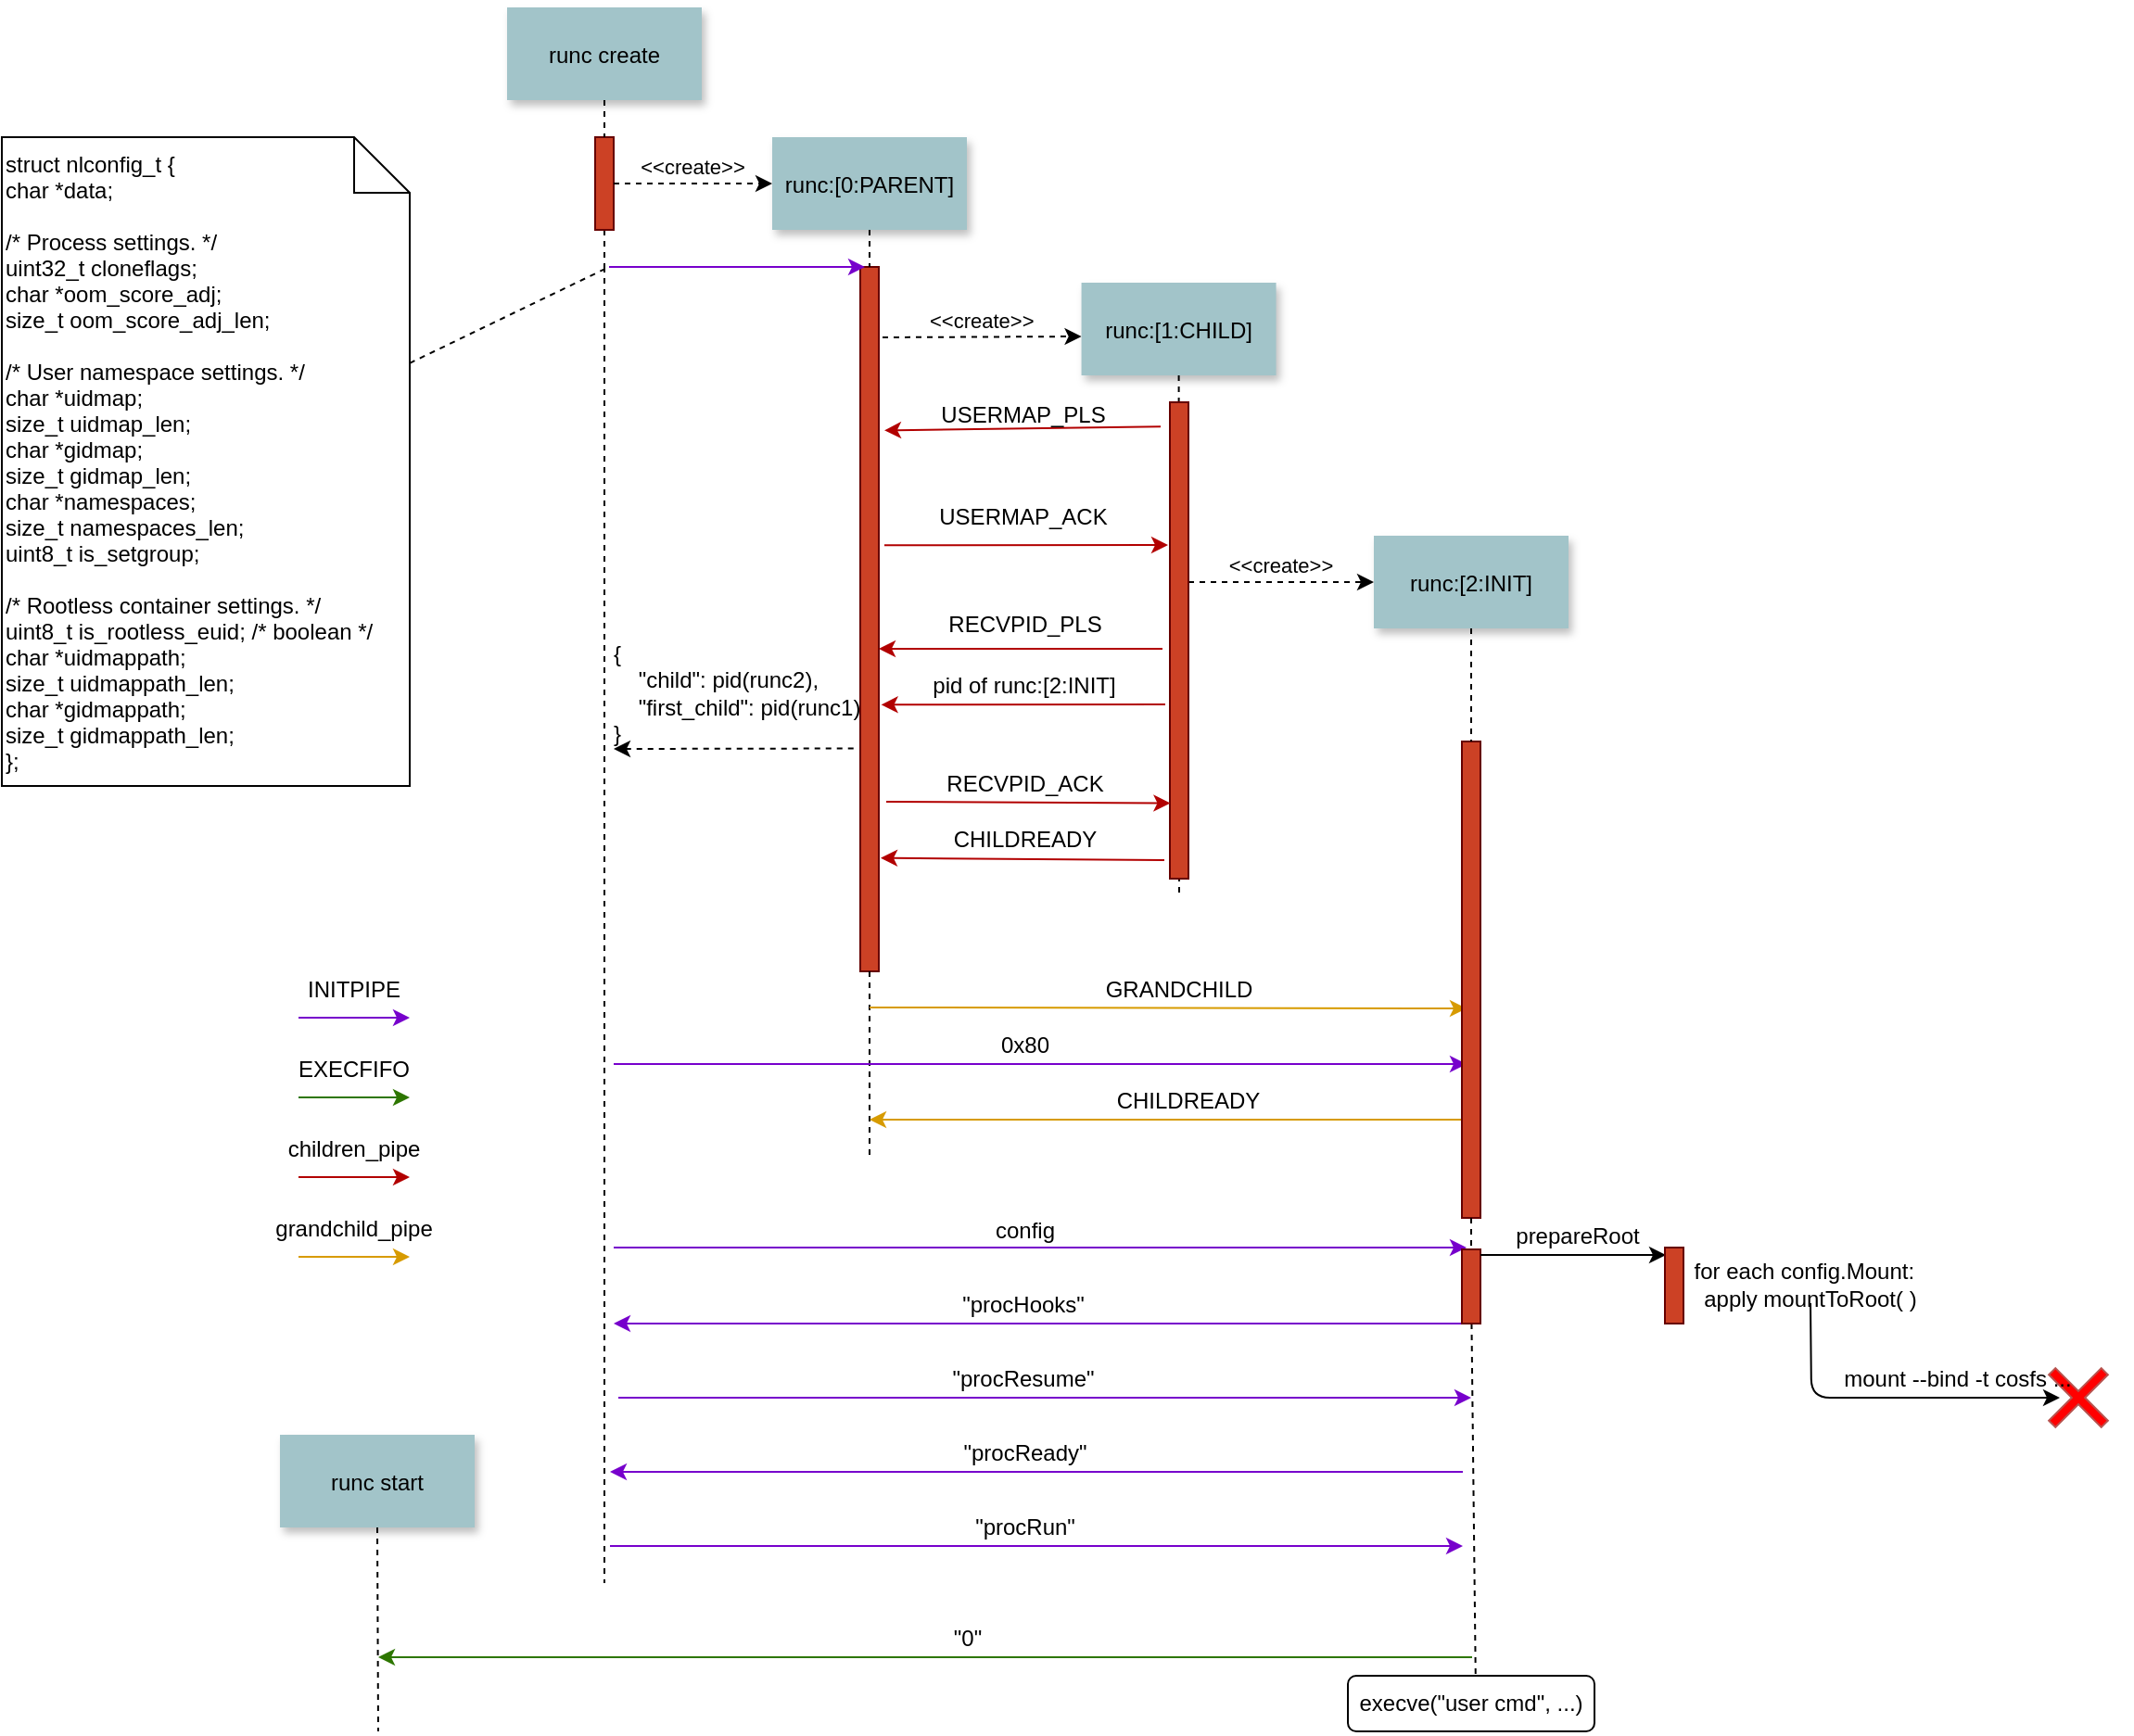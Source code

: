 <mxfile version="13.4.4" type="github">
  <diagram name="Page-1" id="9361dd3d-8414-5efd-6122-117bd74ce7a7">
    <mxGraphModel dx="2218" dy="1471" grid="1" gridSize="10" guides="1" tooltips="1" connect="1" arrows="1" fold="1" page="0" pageScale="1.5" pageWidth="826" pageHeight="1169" background="#ffffff" math="0" shadow="0">
      <root>
        <mxCell id="0" />
        <mxCell id="1" parent="0" />
        <mxCell id="4" value="runc create" style="shadow=1;fillColor=#A2C4C9;strokeColor=none" parent="1" vertex="1">
          <mxGeometry x="152.5" y="-10" width="105" height="50" as="geometry" />
        </mxCell>
        <mxCell id="6" value="" style="fillColor=#CC4125;strokeColor=#660000" parent="1" vertex="1">
          <mxGeometry x="343" y="130" width="10" height="380" as="geometry" />
        </mxCell>
        <mxCell id="7" value="runc:[0:PARENT]" style="shadow=1;fillColor=#A2C4C9;strokeColor=none" parent="1" vertex="1">
          <mxGeometry x="295.5" y="60" width="105" height="50" as="geometry" />
        </mxCell>
        <mxCell id="8" value="" style="edgeStyle=none;endArrow=none;dashed=1" parent="1" source="7" target="6" edge="1">
          <mxGeometry x="272.335" y="165" width="100" height="100" as="geometry">
            <mxPoint x="347.259" y="110" as="sourcePoint" />
            <mxPoint x="347.576" y="165" as="targetPoint" />
          </mxGeometry>
        </mxCell>
        <mxCell id="11" value="" style="edgeStyle=none;verticalLabelPosition=top;verticalAlign=bottom;endArrow=none;startArrow=classic;dashed=1" parent="1" edge="1">
          <mxGeometry x="220" y="302.259" width="100" height="100" as="geometry">
            <mxPoint x="210" y="390" as="sourcePoint" />
            <mxPoint x="340" y="389.759" as="targetPoint" />
          </mxGeometry>
        </mxCell>
        <mxCell id="13" value="&lt;&lt;create&gt;&gt;" style="edgeStyle=none;verticalLabelPosition=top;verticalAlign=bottom;dashed=1;entryX=0;entryY=0.5;entryDx=0;entryDy=0;exitX=1.2;exitY=0.1;exitDx=0;exitDy=0;exitPerimeter=0;" parent="1" source="6" edge="1">
          <mxGeometry x="385.455" y="117.916" width="100" height="100" as="geometry">
            <mxPoint x="360" y="168" as="sourcePoint" />
            <mxPoint x="462.284" y="167.5" as="targetPoint" />
          </mxGeometry>
        </mxCell>
        <mxCell id="15" value="runc:[1:CHILD]" style="shadow=1;fillColor=#A2C4C9;strokeColor=none" parent="1" vertex="1">
          <mxGeometry x="462.284" y="138.5" width="105" height="50" as="geometry" />
        </mxCell>
        <mxCell id="22" value="runc:[2:INIT]" style="shadow=1;fillColor=#A2C4C9;strokeColor=none" parent="1" vertex="1">
          <mxGeometry x="620" y="275" width="105" height="50" as="geometry" />
        </mxCell>
        <mxCell id="23" value="" style="edgeStyle=none;endArrow=none;dashed=1" parent="1" source="WARIsVjhKI-jogwmUTJz-55" edge="1">
          <mxGeometry x="614.488" y="175.0" width="100" height="100" as="geometry">
            <mxPoint x="674.653" y="110" as="sourcePoint" />
            <mxPoint x="675" y="900" as="targetPoint" />
          </mxGeometry>
        </mxCell>
        <mxCell id="27" value="&lt;&lt;create&gt;&gt;" style="edgeStyle=elbowEdgeStyle;elbow=vertical;verticalLabelPosition=top;verticalAlign=bottom;entryX=0;entryY=0.5;entryDx=0;entryDy=0;dashed=1;" parent="1" source="17" target="22" edge="1">
          <mxGeometry x="540" y="270" width="100" height="100" as="geometry">
            <mxPoint x="540" y="370" as="sourcePoint" />
            <mxPoint x="640" y="270" as="targetPoint" />
            <Array as="points" />
          </mxGeometry>
        </mxCell>
        <mxCell id="33" value="" style="edgeStyle=elbowEdgeStyle;elbow=horizontal;endArrow=none;dashed=1" parent="1" source="M7p2KPYp7pXhIXxXzcYj-115" edge="1">
          <mxGeometry x="230.0" y="310" width="100" height="100" as="geometry">
            <mxPoint x="230.0" y="410" as="sourcePoint" />
            <mxPoint x="205" y="130" as="targetPoint" />
          </mxGeometry>
        </mxCell>
        <mxCell id="40" value="struct nlconfig_t {&#xa;char *data;&#xa;&#xa;   /* Process settings. */&#xa;   uint32_t cloneflags;&#xa;   char *oom_score_adj;&#xa;   size_t oom_score_adj_len;&#xa;&#xa;   /* User namespace settings. */&#xa;   char *uidmap;&#xa;   size_t uidmap_len;&#xa;   char *gidmap;&#xa;   size_t gidmap_len;&#xa;   char *namespaces;&#xa;   size_t namespaces_len;&#xa;   uint8_t is_setgroup;&#xa;&#xa;   /* Rootless container settings. */&#xa;   uint8_t is_rootless_euid;  /* boolean */&#xa;   char *uidmappath;&#xa;   size_t uidmappath_len;&#xa;   char *gidmappath;&#xa;   size_t gidmappath_len;&#xa;};" style="shape=note;align=left" parent="1" vertex="1">
          <mxGeometry x="-120" y="60" width="220" height="350" as="geometry" />
        </mxCell>
        <mxCell id="41" value="" style="edgeStyle=none;endArrow=none;dashed=1;entryX=0.75;entryY=0;entryDx=0;entryDy=0;" parent="1" source="40" edge="1">
          <mxGeometry x="1030" y="180" width="100" height="100" as="geometry">
            <mxPoint x="1030" y="280" as="sourcePoint" />
            <mxPoint x="207.5" y="130" as="targetPoint" />
          </mxGeometry>
        </mxCell>
        <mxCell id="44" value="" style="edgeStyle=none;dashed=1;endArrow=none" parent="1" edge="1">
          <mxGeometry x="50" y="300" width="100" height="100" as="geometry">
            <mxPoint x="205" y="130" as="sourcePoint" />
            <mxPoint x="205" y="840" as="targetPoint" />
          </mxGeometry>
        </mxCell>
        <mxCell id="52" value="" style="edgeStyle=none;endArrow=none;dashed=1" parent="1" source="6" edge="1">
          <mxGeometry x="376.571" y="339.697" width="100" height="100" as="geometry">
            <mxPoint x="451.736" y="284.697" as="sourcePoint" />
            <mxPoint x="348" y="610" as="targetPoint" />
          </mxGeometry>
        </mxCell>
        <mxCell id="M7p2KPYp7pXhIXxXzcYj-97" value="" style="endArrow=classic;html=1;fillColor=#aa00ff;strokeColor=#7700CC;" parent="1" edge="1">
          <mxGeometry width="50" height="50" relative="1" as="geometry">
            <mxPoint x="40" y="535" as="sourcePoint" />
            <mxPoint x="100" y="535" as="targetPoint" />
          </mxGeometry>
        </mxCell>
        <mxCell id="M7p2KPYp7pXhIXxXzcYj-98" value="INITPIPE" style="text;html=1;strokeColor=none;fillColor=none;align=center;verticalAlign=middle;whiteSpace=wrap;rounded=0;" parent="1" vertex="1">
          <mxGeometry x="50" y="510" width="40" height="20" as="geometry" />
        </mxCell>
        <mxCell id="M7p2KPYp7pXhIXxXzcYj-102" value="" style="endArrow=classic;html=1;fillColor=#60a917;strokeColor=#2D7600;" parent="1" edge="1">
          <mxGeometry width="50" height="50" relative="1" as="geometry">
            <mxPoint x="40" y="578" as="sourcePoint" />
            <mxPoint x="100" y="578" as="targetPoint" />
          </mxGeometry>
        </mxCell>
        <mxCell id="M7p2KPYp7pXhIXxXzcYj-103" value="EXECFIFO" style="text;html=1;strokeColor=none;fillColor=none;align=center;verticalAlign=middle;whiteSpace=wrap;rounded=0;" parent="1" vertex="1">
          <mxGeometry x="50" y="553" width="40" height="20" as="geometry" />
        </mxCell>
        <mxCell id="M7p2KPYp7pXhIXxXzcYj-104" value="" style="endArrow=classic;html=1;fillColor=#e51400;strokeColor=#B20000;" parent="1" edge="1">
          <mxGeometry width="50" height="50" relative="1" as="geometry">
            <mxPoint x="40" y="621" as="sourcePoint" />
            <mxPoint x="100" y="621" as="targetPoint" />
          </mxGeometry>
        </mxCell>
        <mxCell id="M7p2KPYp7pXhIXxXzcYj-105" value="children_pipe" style="text;html=1;strokeColor=none;fillColor=none;align=center;verticalAlign=middle;whiteSpace=wrap;rounded=0;" parent="1" vertex="1">
          <mxGeometry x="50" y="596" width="40" height="20" as="geometry" />
        </mxCell>
        <mxCell id="M7p2KPYp7pXhIXxXzcYj-106" value="" style="endArrow=classic;html=1;fillColor=#ffe6cc;strokeColor=#d79b00;" parent="1" edge="1">
          <mxGeometry width="50" height="50" relative="1" as="geometry">
            <mxPoint x="40" y="664" as="sourcePoint" />
            <mxPoint x="100" y="664" as="targetPoint" />
          </mxGeometry>
        </mxCell>
        <mxCell id="M7p2KPYp7pXhIXxXzcYj-107" value="grandchild_pipe" style="text;html=1;strokeColor=none;fillColor=none;align=center;verticalAlign=middle;whiteSpace=wrap;rounded=0;" parent="1" vertex="1">
          <mxGeometry x="50" y="639" width="40" height="20" as="geometry" />
        </mxCell>
        <mxCell id="M7p2KPYp7pXhIXxXzcYj-113" value="" style="endArrow=classic;html=1;fillColor=#aa00ff;strokeColor=#7700CC;entryX=0.25;entryY=0;entryDx=0;entryDy=0;exitX=0.75;exitY=0;exitDx=0;exitDy=0;" parent="1" target="6" edge="1">
          <mxGeometry width="50" height="50" relative="1" as="geometry">
            <mxPoint x="207.5" y="130" as="sourcePoint" />
            <mxPoint x="370" y="180" as="targetPoint" />
          </mxGeometry>
        </mxCell>
        <mxCell id="M7p2KPYp7pXhIXxXzcYj-115" value="" style="fillColor=#CC4125;strokeColor=#660000" parent="1" vertex="1">
          <mxGeometry x="200" y="60" width="10" height="50" as="geometry" />
        </mxCell>
        <mxCell id="M7p2KPYp7pXhIXxXzcYj-116" value="" style="edgeStyle=elbowEdgeStyle;elbow=horizontal;endArrow=none;dashed=1" parent="1" source="4" target="M7p2KPYp7pXhIXxXzcYj-115" edge="1">
          <mxGeometry x="230.0" y="310" width="100" height="100" as="geometry">
            <mxPoint x="205" y="10" as="sourcePoint" />
            <mxPoint x="205" y="130" as="targetPoint" />
          </mxGeometry>
        </mxCell>
        <mxCell id="M7p2KPYp7pXhIXxXzcYj-118" value="&lt;&lt;create&gt;&gt;" style="edgeStyle=none;verticalLabelPosition=top;verticalAlign=bottom;dashed=1;entryX=0;entryY=0.5;entryDx=0;entryDy=0;exitX=1;exitY=0.5;exitDx=0;exitDy=0;" parent="1" source="M7p2KPYp7pXhIXxXzcYj-115" target="7" edge="1">
          <mxGeometry x="272.955" y="-7.29" width="100" height="100" as="geometry">
            <mxPoint x="240" y="80" as="sourcePoint" />
            <mxPoint x="290" y="80" as="targetPoint" />
          </mxGeometry>
        </mxCell>
        <mxCell id="M7p2KPYp7pXhIXxXzcYj-135" value="" style="endArrow=classic;html=1;fillColor=#e51400;strokeColor=#B20000;entryX=1.3;entryY=0.232;entryDx=0;entryDy=0;entryPerimeter=0;exitX=-0.5;exitY=0.051;exitDx=0;exitDy=0;exitPerimeter=0;" parent="1" source="17" target="6" edge="1">
          <mxGeometry width="50" height="50" relative="1" as="geometry">
            <mxPoint x="490" y="253" as="sourcePoint" />
            <mxPoint x="490" y="230" as="targetPoint" />
          </mxGeometry>
        </mxCell>
        <mxCell id="M7p2KPYp7pXhIXxXzcYj-137" value="USERMAP_PLS" style="text;html=1;strokeColor=none;fillColor=none;align=center;verticalAlign=middle;whiteSpace=wrap;rounded=0;" parent="1" vertex="1">
          <mxGeometry x="411" y="200" width="40" height="20" as="geometry" />
        </mxCell>
        <mxCell id="M7p2KPYp7pXhIXxXzcYj-138" value="" style="endArrow=classic;html=1;fillColor=#e51400;strokeColor=#B20000;exitX=1.3;exitY=0.395;exitDx=0;exitDy=0;exitPerimeter=0;" parent="1" source="6" edge="1">
          <mxGeometry width="50" height="50" relative="1" as="geometry">
            <mxPoint x="450" y="310" as="sourcePoint" />
            <mxPoint x="509" y="280" as="targetPoint" />
          </mxGeometry>
        </mxCell>
        <mxCell id="M7p2KPYp7pXhIXxXzcYj-140" value="USERMAP_ACK" style="text;html=1;strokeColor=none;fillColor=none;align=center;verticalAlign=middle;whiteSpace=wrap;rounded=0;" parent="1" vertex="1">
          <mxGeometry x="382" y="250" width="98" height="30" as="geometry" />
        </mxCell>
        <mxCell id="M7p2KPYp7pXhIXxXzcYj-141" value="" style="endArrow=classic;html=1;fillColor=#e51400;strokeColor=#B20000;entryX=1;entryY=0.542;entryDx=0;entryDy=0;entryPerimeter=0;" parent="1" target="6" edge="1">
          <mxGeometry width="50" height="50" relative="1" as="geometry">
            <mxPoint x="506" y="336" as="sourcePoint" />
            <mxPoint x="500" y="360" as="targetPoint" />
          </mxGeometry>
        </mxCell>
        <mxCell id="M7p2KPYp7pXhIXxXzcYj-142" value="RECVPID_PLS" style="text;html=1;strokeColor=none;fillColor=none;align=center;verticalAlign=middle;whiteSpace=wrap;rounded=0;" parent="1" vertex="1">
          <mxGeometry x="411.5" y="313" width="40" height="20" as="geometry" />
        </mxCell>
        <mxCell id="M7p2KPYp7pXhIXxXzcYj-143" value="" style="edgeStyle=none;endArrow=none;dashed=1" parent="1" source="15" edge="1">
          <mxGeometry x="543.071" y="239.697" width="100" height="100" as="geometry">
            <mxPoint x="514.5" y="410" as="sourcePoint" />
            <mxPoint x="515" y="470" as="targetPoint" />
          </mxGeometry>
        </mxCell>
        <mxCell id="17" value="" style="fillColor=#CC4125;strokeColor=#660000" parent="1" vertex="1">
          <mxGeometry x="510" y="203" width="10" height="257" as="geometry" />
        </mxCell>
        <mxCell id="M7p2KPYp7pXhIXxXzcYj-147" value="" style="endArrow=classic;html=1;fillColor=#e51400;strokeColor=#B20000;exitX=-0.378;exitY=0.612;exitDx=0;exitDy=0;exitPerimeter=0;entryX=1;entryY=0.542;entryDx=0;entryDy=0;entryPerimeter=0;" parent="1" edge="1">
          <mxGeometry width="50" height="50" relative="1" as="geometry">
            <mxPoint x="507.5" y="366" as="sourcePoint" />
            <mxPoint x="354.28" y="366.156" as="targetPoint" />
          </mxGeometry>
        </mxCell>
        <mxCell id="M7p2KPYp7pXhIXxXzcYj-148" value="pid of runc:[2:INIT]" style="text;html=1;strokeColor=none;fillColor=none;align=center;verticalAlign=middle;whiteSpace=wrap;rounded=0;" parent="1" vertex="1">
          <mxGeometry x="372" y="346" width="119" height="20" as="geometry" />
        </mxCell>
        <mxCell id="M7p2KPYp7pXhIXxXzcYj-149" value="RECVPID_ACK" style="text;html=1;strokeColor=none;fillColor=none;align=center;verticalAlign=middle;whiteSpace=wrap;rounded=0;" parent="1" vertex="1">
          <mxGeometry x="411.5" y="399" width="40" height="20" as="geometry" />
        </mxCell>
        <mxCell id="M7p2KPYp7pXhIXxXzcYj-150" value="" style="endArrow=classic;html=1;fillColor=#e51400;strokeColor=#B20000;exitX=1.3;exitY=0.395;exitDx=0;exitDy=0;exitPerimeter=0;entryX=-0.078;entryY=0.359;entryDx=0;entryDy=0;entryPerimeter=0;" parent="1" edge="1">
          <mxGeometry width="50" height="50" relative="1" as="geometry">
            <mxPoint x="357" y="418.5" as="sourcePoint" />
            <mxPoint x="510.22" y="419.303" as="targetPoint" />
          </mxGeometry>
        </mxCell>
        <mxCell id="M7p2KPYp7pXhIXxXzcYj-151" value="" style="endArrow=classic;html=1;fillColor=#e51400;strokeColor=#B20000;entryX=1.1;entryY=0.839;entryDx=0;entryDy=0;entryPerimeter=0;" parent="1" target="6" edge="1">
          <mxGeometry width="50" height="50" relative="1" as="geometry">
            <mxPoint x="507" y="450" as="sourcePoint" />
            <mxPoint x="553.22" y="430.803" as="targetPoint" />
          </mxGeometry>
        </mxCell>
        <mxCell id="M7p2KPYp7pXhIXxXzcYj-152" value="CHILDREADY" style="text;html=1;strokeColor=none;fillColor=none;align=center;verticalAlign=middle;whiteSpace=wrap;rounded=0;" parent="1" vertex="1">
          <mxGeometry x="411.5" y="429" width="40" height="20" as="geometry" />
        </mxCell>
        <mxCell id="M7p2KPYp7pXhIXxXzcYj-155" value="{&lt;br&gt;&amp;nbsp; &amp;nbsp; &quot;child&quot;: pid(runc2),&lt;br&gt;&amp;nbsp; &amp;nbsp; &quot;first_child&quot;: pid(runc1)&lt;br&gt;}" style="text;html=1;strokeColor=none;fillColor=none;align=left;verticalAlign=middle;whiteSpace=wrap;rounded=0;" parent="1" vertex="1">
          <mxGeometry x="208" y="331.5" width="140" height="56" as="geometry" />
        </mxCell>
        <mxCell id="M7p2KPYp7pXhIXxXzcYj-156" value="" style="endArrow=classic;html=1;fillColor=#ffe6cc;strokeColor=#d79b00;" parent="1" edge="1">
          <mxGeometry width="50" height="50" relative="1" as="geometry">
            <mxPoint x="348" y="529.5" as="sourcePoint" />
            <mxPoint x="670" y="530" as="targetPoint" />
          </mxGeometry>
        </mxCell>
        <mxCell id="M7p2KPYp7pXhIXxXzcYj-157" value="GRANDCHILD" style="text;html=1;strokeColor=none;fillColor=none;align=center;verticalAlign=middle;whiteSpace=wrap;rounded=0;" parent="1" vertex="1">
          <mxGeometry x="495" y="510" width="40" height="20" as="geometry" />
        </mxCell>
        <mxCell id="M7p2KPYp7pXhIXxXzcYj-158" value="" style="endArrow=classic;html=1;fillColor=#aa00ff;strokeColor=#7700CC;" parent="1" edge="1">
          <mxGeometry width="50" height="50" relative="1" as="geometry">
            <mxPoint x="210" y="560" as="sourcePoint" />
            <mxPoint x="670" y="560" as="targetPoint" />
          </mxGeometry>
        </mxCell>
        <mxCell id="M7p2KPYp7pXhIXxXzcYj-159" value="0x80" style="text;html=1;strokeColor=none;fillColor=none;align=center;verticalAlign=middle;whiteSpace=wrap;rounded=0;" parent="1" vertex="1">
          <mxGeometry x="411.5" y="540" width="40" height="20" as="geometry" />
        </mxCell>
        <mxCell id="M7p2KPYp7pXhIXxXzcYj-160" value="" style="endArrow=classic;html=1;fillColor=#ffe6cc;strokeColor=#d79b00;" parent="1" edge="1">
          <mxGeometry width="50" height="50" relative="1" as="geometry">
            <mxPoint x="668" y="590" as="sourcePoint" />
            <mxPoint x="348" y="590" as="targetPoint" />
          </mxGeometry>
        </mxCell>
        <mxCell id="M7p2KPYp7pXhIXxXzcYj-161" value="CHILDREADY" style="text;html=1;strokeColor=none;fillColor=none;align=center;verticalAlign=middle;whiteSpace=wrap;rounded=0;" parent="1" vertex="1">
          <mxGeometry x="500" y="570" width="40" height="20" as="geometry" />
        </mxCell>
        <mxCell id="M7p2KPYp7pXhIXxXzcYj-162" value="" style="fillColor=#CC4125;strokeColor=#660000" parent="1" vertex="1">
          <mxGeometry x="667.5" y="386" width="10" height="257" as="geometry" />
        </mxCell>
        <mxCell id="M7p2KPYp7pXhIXxXzcYj-163" value="" style="edgeStyle=none;endArrow=none;dashed=1" parent="1" source="22" target="M7p2KPYp7pXhIXxXzcYj-162" edge="1">
          <mxGeometry x="614.488" y="175.0" width="100" height="100" as="geometry">
            <mxPoint x="672.649" y="325" as="sourcePoint" />
            <mxPoint x="675" y="720" as="targetPoint" />
          </mxGeometry>
        </mxCell>
        <mxCell id="M7p2KPYp7pXhIXxXzcYj-164" value="" style="endArrow=classic;html=1;fillColor=#aa00ff;strokeColor=#7700CC;" parent="1" edge="1">
          <mxGeometry width="50" height="50" relative="1" as="geometry">
            <mxPoint x="210" y="659" as="sourcePoint" />
            <mxPoint x="670" y="659" as="targetPoint" />
          </mxGeometry>
        </mxCell>
        <mxCell id="M7p2KPYp7pXhIXxXzcYj-165" value="config" style="text;html=1;strokeColor=none;fillColor=none;align=center;verticalAlign=middle;whiteSpace=wrap;rounded=0;" parent="1" vertex="1">
          <mxGeometry x="411.5" y="640" width="40" height="20" as="geometry" />
        </mxCell>
        <mxCell id="M7p2KPYp7pXhIXxXzcYj-166" value="" style="endArrow=classic;html=1;fillColor=#aa00ff;strokeColor=#7700CC;" parent="1" edge="1">
          <mxGeometry width="50" height="50" relative="1" as="geometry">
            <mxPoint x="670" y="700" as="sourcePoint" />
            <mxPoint x="210" y="700" as="targetPoint" />
          </mxGeometry>
        </mxCell>
        <mxCell id="M7p2KPYp7pXhIXxXzcYj-167" value="&quot;procHooks&quot;" style="text;html=1;strokeColor=none;fillColor=none;align=center;verticalAlign=middle;whiteSpace=wrap;rounded=0;" parent="1" vertex="1">
          <mxGeometry x="411" y="680" width="40" height="20" as="geometry" />
        </mxCell>
        <mxCell id="M7p2KPYp7pXhIXxXzcYj-168" value="" style="endArrow=classic;html=1;fillColor=#aa00ff;strokeColor=#7700CC;" parent="1" edge="1">
          <mxGeometry width="50" height="50" relative="1" as="geometry">
            <mxPoint x="212.5" y="740" as="sourcePoint" />
            <mxPoint x="672.5" y="740" as="targetPoint" />
          </mxGeometry>
        </mxCell>
        <mxCell id="M7p2KPYp7pXhIXxXzcYj-169" value="&quot;procResume&quot;" style="text;html=1;strokeColor=none;fillColor=none;align=center;verticalAlign=middle;whiteSpace=wrap;rounded=0;" parent="1" vertex="1">
          <mxGeometry x="411" y="720" width="40" height="20" as="geometry" />
        </mxCell>
        <mxCell id="M7p2KPYp7pXhIXxXzcYj-170" value="" style="endArrow=classic;html=1;fillColor=#aa00ff;strokeColor=#7700CC;" parent="1" edge="1">
          <mxGeometry width="50" height="50" relative="1" as="geometry">
            <mxPoint x="668" y="780" as="sourcePoint" />
            <mxPoint x="208" y="780" as="targetPoint" />
          </mxGeometry>
        </mxCell>
        <mxCell id="M7p2KPYp7pXhIXxXzcYj-171" value="&quot;procReady&quot;" style="text;html=1;strokeColor=none;fillColor=none;align=center;verticalAlign=middle;whiteSpace=wrap;rounded=0;" parent="1" vertex="1">
          <mxGeometry x="411.5" y="760" width="40" height="20" as="geometry" />
        </mxCell>
        <mxCell id="M7p2KPYp7pXhIXxXzcYj-172" value="" style="endArrow=classic;html=1;fillColor=#aa00ff;strokeColor=#7700CC;" parent="1" edge="1">
          <mxGeometry width="50" height="50" relative="1" as="geometry">
            <mxPoint x="208" y="820" as="sourcePoint" />
            <mxPoint x="668" y="820" as="targetPoint" />
          </mxGeometry>
        </mxCell>
        <mxCell id="M7p2KPYp7pXhIXxXzcYj-173" value="&quot;procRun&quot;" style="text;html=1;strokeColor=none;fillColor=none;align=center;verticalAlign=middle;whiteSpace=wrap;rounded=0;" parent="1" vertex="1">
          <mxGeometry x="411.5" y="800" width="40" height="20" as="geometry" />
        </mxCell>
        <mxCell id="M7p2KPYp7pXhIXxXzcYj-174" value="runc start" style="shadow=1;fillColor=#A2C4C9;strokeColor=none" parent="1" vertex="1">
          <mxGeometry x="30" y="760" width="105" height="50" as="geometry" />
        </mxCell>
        <mxCell id="M7p2KPYp7pXhIXxXzcYj-175" value="" style="edgeStyle=none;dashed=1;endArrow=none" parent="1" edge="1">
          <mxGeometry x="-72.5" y="980" width="100" height="100" as="geometry">
            <mxPoint x="82.5" y="810" as="sourcePoint" />
            <mxPoint x="83" y="920" as="targetPoint" />
          </mxGeometry>
        </mxCell>
        <mxCell id="M7p2KPYp7pXhIXxXzcYj-176" value="" style="endArrow=classic;html=1;fillColor=#60a917;strokeColor=#2D7600;" parent="1" edge="1">
          <mxGeometry width="50" height="50" relative="1" as="geometry">
            <mxPoint x="673" y="880" as="sourcePoint" />
            <mxPoint x="83" y="880" as="targetPoint" />
          </mxGeometry>
        </mxCell>
        <mxCell id="M7p2KPYp7pXhIXxXzcYj-177" value="&quot;0&quot;" style="text;html=1;strokeColor=none;fillColor=none;align=center;verticalAlign=middle;whiteSpace=wrap;rounded=0;" parent="1" vertex="1">
          <mxGeometry x="380.5" y="860" width="40" height="20" as="geometry" />
        </mxCell>
        <mxCell id="bHHnmka72U57fHlDasfd-53" value="execve(&quot;user cmd&quot;, ...)" style="rounded=1;whiteSpace=wrap;html=1;" parent="1" vertex="1">
          <mxGeometry x="606" y="890" width="133" height="30" as="geometry" />
        </mxCell>
        <mxCell id="WARIsVjhKI-jogwmUTJz-55" value="" style="fillColor=#CC4125;strokeColor=#660000" vertex="1" parent="1">
          <mxGeometry x="667.5" y="660" width="10" height="40" as="geometry" />
        </mxCell>
        <mxCell id="WARIsVjhKI-jogwmUTJz-56" value="" style="edgeStyle=none;endArrow=none;dashed=1" edge="1" parent="1" source="M7p2KPYp7pXhIXxXzcYj-162" target="WARIsVjhKI-jogwmUTJz-55">
          <mxGeometry x="614.488" y="175.0" width="100" height="100" as="geometry">
            <mxPoint x="673.333" y="643" as="sourcePoint" />
            <mxPoint x="675" y="900" as="targetPoint" />
          </mxGeometry>
        </mxCell>
        <mxCell id="WARIsVjhKI-jogwmUTJz-59" value="prepareRoot" style="text;html=1;strokeColor=none;fillColor=none;align=center;verticalAlign=middle;whiteSpace=wrap;rounded=0;" vertex="1" parent="1">
          <mxGeometry x="710" y="643" width="40" height="20" as="geometry" />
        </mxCell>
        <mxCell id="WARIsVjhKI-jogwmUTJz-60" value="" style="endArrow=classic;html=1;entryX=0;entryY=0;entryDx=0;entryDy=0;" edge="1" parent="1">
          <mxGeometry width="50" height="50" relative="1" as="geometry">
            <mxPoint x="677.5" y="663" as="sourcePoint" />
            <mxPoint x="777.5" y="663" as="targetPoint" />
          </mxGeometry>
        </mxCell>
        <mxCell id="WARIsVjhKI-jogwmUTJz-61" value="for each config.Mount:&amp;nbsp;&amp;nbsp;&lt;br&gt;apply mountToRoot( )" style="text;html=1;strokeColor=none;fillColor=none;align=center;verticalAlign=middle;whiteSpace=wrap;rounded=0;" vertex="1" parent="1">
          <mxGeometry x="750" y="669" width="211" height="20" as="geometry" />
        </mxCell>
        <mxCell id="WARIsVjhKI-jogwmUTJz-65" value="" style="shape=cross;whiteSpace=wrap;html=1;size=0.126;rotation=-45;strokeColor=#b85450;fillColor=#FF0000;" vertex="1" parent="1">
          <mxGeometry x="980" y="720" width="40" height="40" as="geometry" />
        </mxCell>
        <mxCell id="WARIsVjhKI-jogwmUTJz-68" value="" style="fillColor=#CC4125;strokeColor=#660000" vertex="1" parent="1">
          <mxGeometry x="777" y="659" width="10" height="41" as="geometry" />
        </mxCell>
        <mxCell id="WARIsVjhKI-jogwmUTJz-70" value="" style="endArrow=classic;html=1;exitX=0.5;exitY=1;exitDx=0;exitDy=0;" edge="1" parent="1" source="WARIsVjhKI-jogwmUTJz-61">
          <mxGeometry width="50" height="50" relative="1" as="geometry">
            <mxPoint x="770" y="650" as="sourcePoint" />
            <mxPoint x="990" y="740" as="targetPoint" />
            <Array as="points">
              <mxPoint x="856" y="740" />
            </Array>
          </mxGeometry>
        </mxCell>
        <mxCell id="WARIsVjhKI-jogwmUTJz-71" value="mount --bind -t cosfs ..." style="text;html=1;strokeColor=none;fillColor=none;align=center;verticalAlign=middle;whiteSpace=wrap;rounded=0;" vertex="1" parent="1">
          <mxGeometry x="870" y="720" width="130" height="20" as="geometry" />
        </mxCell>
      </root>
    </mxGraphModel>
  </diagram>
</mxfile>
